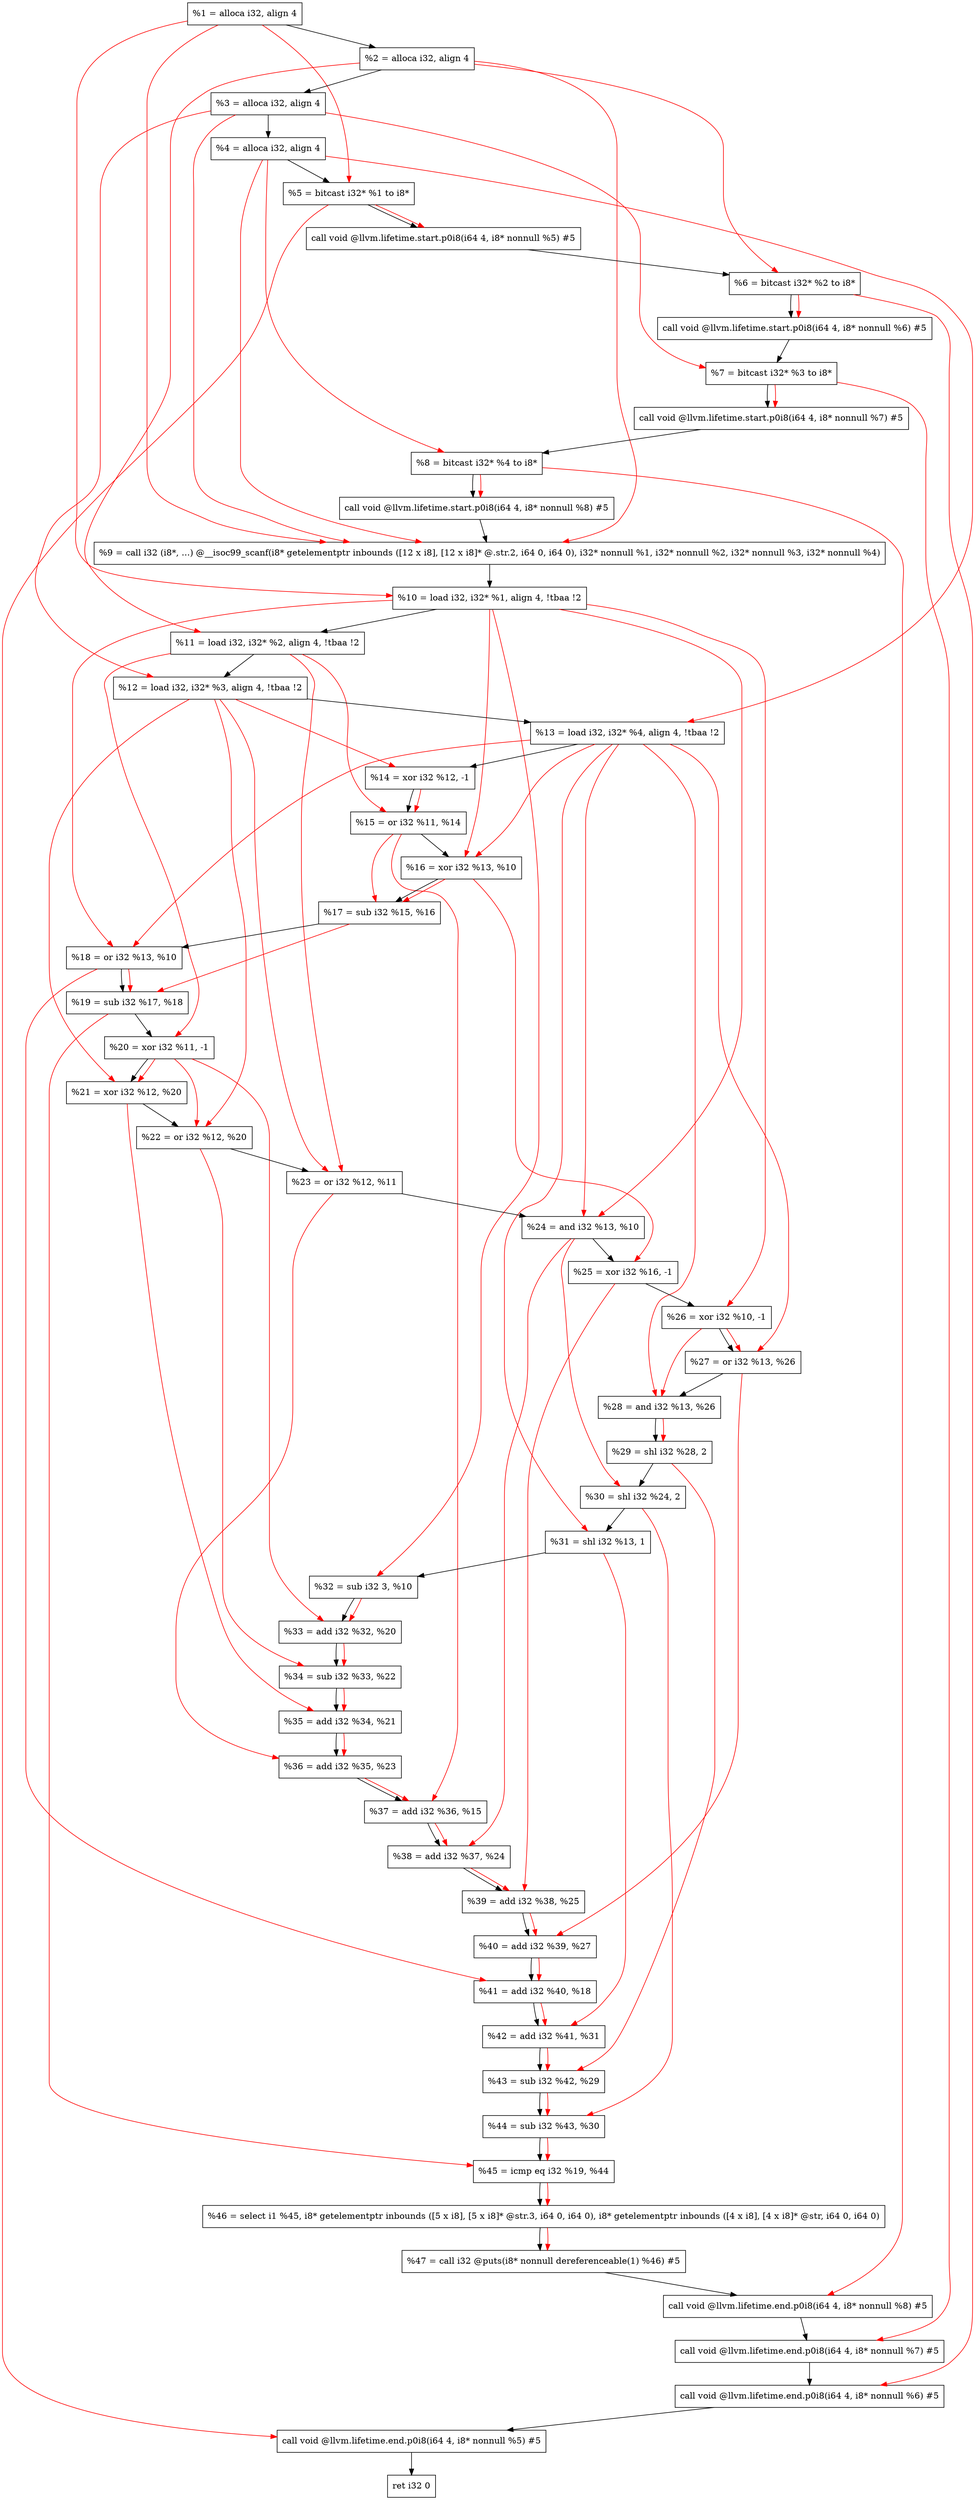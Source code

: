 digraph "DFG for'main' function" {
	Node0x16c9688[shape=record, label="  %1 = alloca i32, align 4"];
	Node0x16c9708[shape=record, label="  %2 = alloca i32, align 4"];
	Node0x16c9798[shape=record, label="  %3 = alloca i32, align 4"];
	Node0x16c97f8[shape=record, label="  %4 = alloca i32, align 4"];
	Node0x16c98a8[shape=record, label="  %5 = bitcast i32* %1 to i8*"];
	Node0x16c9cd8[shape=record, label="  call void @llvm.lifetime.start.p0i8(i64 4, i8* nonnull %5) #5"];
	Node0x16c9db8[shape=record, label="  %6 = bitcast i32* %2 to i8*"];
	Node0x16c9eb8[shape=record, label="  call void @llvm.lifetime.start.p0i8(i64 4, i8* nonnull %6) #5"];
	Node0x16c9f78[shape=record, label="  %7 = bitcast i32* %3 to i8*"];
	Node0x16ca028[shape=record, label="  call void @llvm.lifetime.start.p0i8(i64 4, i8* nonnull %7) #5"];
	Node0x16ca0e8[shape=record, label="  %8 = bitcast i32* %4 to i8*"];
	Node0x16ca198[shape=record, label="  call void @llvm.lifetime.start.p0i8(i64 4, i8* nonnull %8) #5"];
	Node0x16c49c0[shape=record, label="  %9 = call i32 (i8*, ...) @__isoc99_scanf(i8* getelementptr inbounds ([12 x i8], [12 x i8]* @.str.2, i64 0, i64 0), i32* nonnull %1, i32* nonnull %2, i32* nonnull %3, i32* nonnull %4)"];
	Node0x16ca398[shape=record, label="  %10 = load i32, i32* %1, align 4, !tbaa !2"];
	Node0x16cb308[shape=record, label="  %11 = load i32, i32* %2, align 4, !tbaa !2"];
	Node0x16cb978[shape=record, label="  %12 = load i32, i32* %3, align 4, !tbaa !2"];
	Node0x16cb9d8[shape=record, label="  %13 = load i32, i32* %4, align 4, !tbaa !2"];
	Node0x16cba50[shape=record, label="  %14 = xor i32 %12, -1"];
	Node0x16cbac0[shape=record, label="  %15 = or i32 %11, %14"];
	Node0x16cbb30[shape=record, label="  %16 = xor i32 %13, %10"];
	Node0x16cbba0[shape=record, label="  %17 = sub i32 %15, %16"];
	Node0x16cbc10[shape=record, label="  %18 = or i32 %13, %10"];
	Node0x16cbc80[shape=record, label="  %19 = sub i32 %17, %18"];
	Node0x16cbcf0[shape=record, label="  %20 = xor i32 %11, -1"];
	Node0x16cbd60[shape=record, label="  %21 = xor i32 %12, %20"];
	Node0x16cbdd0[shape=record, label="  %22 = or i32 %12, %20"];
	Node0x16cbe40[shape=record, label="  %23 = or i32 %12, %11"];
	Node0x16cbeb0[shape=record, label="  %24 = and i32 %13, %10"];
	Node0x16cbf20[shape=record, label="  %25 = xor i32 %16, -1"];
	Node0x16cbf90[shape=record, label="  %26 = xor i32 %10, -1"];
	Node0x16cc000[shape=record, label="  %27 = or i32 %13, %26"];
	Node0x16cc070[shape=record, label="  %28 = and i32 %13, %26"];
	Node0x16cc0e0[shape=record, label="  %29 = shl i32 %28, 2"];
	Node0x16cc150[shape=record, label="  %30 = shl i32 %24, 2"];
	Node0x16cc1c0[shape=record, label="  %31 = shl i32 %13, 1"];
	Node0x16cc230[shape=record, label="  %32 = sub i32 3, %10"];
	Node0x16cc2a0[shape=record, label="  %33 = add i32 %32, %20"];
	Node0x16cc310[shape=record, label="  %34 = sub i32 %33, %22"];
	Node0x16cc380[shape=record, label="  %35 = add i32 %34, %21"];
	Node0x16cc3f0[shape=record, label="  %36 = add i32 %35, %23"];
	Node0x16cc460[shape=record, label="  %37 = add i32 %36, %15"];
	Node0x16cc4d0[shape=record, label="  %38 = add i32 %37, %24"];
	Node0x16cc540[shape=record, label="  %39 = add i32 %38, %25"];
	Node0x16cc5b0[shape=record, label="  %40 = add i32 %39, %27"];
	Node0x16cc620[shape=record, label="  %41 = add i32 %40, %18"];
	Node0x16cc690[shape=record, label="  %42 = add i32 %41, %31"];
	Node0x16cc700[shape=record, label="  %43 = sub i32 %42, %29"];
	Node0x16cc770[shape=record, label="  %44 = sub i32 %43, %30"];
	Node0x16cc7e0[shape=record, label="  %45 = icmp eq i32 %19, %44"];
	Node0x16698b8[shape=record, label="  %46 = select i1 %45, i8* getelementptr inbounds ([5 x i8], [5 x i8]* @str.3, i64 0, i64 0), i8* getelementptr inbounds ([4 x i8], [4 x i8]* @str, i64 0, i64 0)"];
	Node0x16cc870[shape=record, label="  %47 = call i32 @puts(i8* nonnull dereferenceable(1) %46) #5"];
	Node0x16ccb18[shape=record, label="  call void @llvm.lifetime.end.p0i8(i64 4, i8* nonnull %8) #5"];
	Node0x16ccc78[shape=record, label="  call void @llvm.lifetime.end.p0i8(i64 4, i8* nonnull %7) #5"];
	Node0x16ccd88[shape=record, label="  call void @llvm.lifetime.end.p0i8(i64 4, i8* nonnull %6) #5"];
	Node0x16cce98[shape=record, label="  call void @llvm.lifetime.end.p0i8(i64 4, i8* nonnull %5) #5"];
	Node0x16ccf58[shape=record, label="  ret i32 0"];
	Node0x16c9688 -> Node0x16c9708;
	Node0x16c9708 -> Node0x16c9798;
	Node0x16c9798 -> Node0x16c97f8;
	Node0x16c97f8 -> Node0x16c98a8;
	Node0x16c98a8 -> Node0x16c9cd8;
	Node0x16c9cd8 -> Node0x16c9db8;
	Node0x16c9db8 -> Node0x16c9eb8;
	Node0x16c9eb8 -> Node0x16c9f78;
	Node0x16c9f78 -> Node0x16ca028;
	Node0x16ca028 -> Node0x16ca0e8;
	Node0x16ca0e8 -> Node0x16ca198;
	Node0x16ca198 -> Node0x16c49c0;
	Node0x16c49c0 -> Node0x16ca398;
	Node0x16ca398 -> Node0x16cb308;
	Node0x16cb308 -> Node0x16cb978;
	Node0x16cb978 -> Node0x16cb9d8;
	Node0x16cb9d8 -> Node0x16cba50;
	Node0x16cba50 -> Node0x16cbac0;
	Node0x16cbac0 -> Node0x16cbb30;
	Node0x16cbb30 -> Node0x16cbba0;
	Node0x16cbba0 -> Node0x16cbc10;
	Node0x16cbc10 -> Node0x16cbc80;
	Node0x16cbc80 -> Node0x16cbcf0;
	Node0x16cbcf0 -> Node0x16cbd60;
	Node0x16cbd60 -> Node0x16cbdd0;
	Node0x16cbdd0 -> Node0x16cbe40;
	Node0x16cbe40 -> Node0x16cbeb0;
	Node0x16cbeb0 -> Node0x16cbf20;
	Node0x16cbf20 -> Node0x16cbf90;
	Node0x16cbf90 -> Node0x16cc000;
	Node0x16cc000 -> Node0x16cc070;
	Node0x16cc070 -> Node0x16cc0e0;
	Node0x16cc0e0 -> Node0x16cc150;
	Node0x16cc150 -> Node0x16cc1c0;
	Node0x16cc1c0 -> Node0x16cc230;
	Node0x16cc230 -> Node0x16cc2a0;
	Node0x16cc2a0 -> Node0x16cc310;
	Node0x16cc310 -> Node0x16cc380;
	Node0x16cc380 -> Node0x16cc3f0;
	Node0x16cc3f0 -> Node0x16cc460;
	Node0x16cc460 -> Node0x16cc4d0;
	Node0x16cc4d0 -> Node0x16cc540;
	Node0x16cc540 -> Node0x16cc5b0;
	Node0x16cc5b0 -> Node0x16cc620;
	Node0x16cc620 -> Node0x16cc690;
	Node0x16cc690 -> Node0x16cc700;
	Node0x16cc700 -> Node0x16cc770;
	Node0x16cc770 -> Node0x16cc7e0;
	Node0x16cc7e0 -> Node0x16698b8;
	Node0x16698b8 -> Node0x16cc870;
	Node0x16cc870 -> Node0x16ccb18;
	Node0x16ccb18 -> Node0x16ccc78;
	Node0x16ccc78 -> Node0x16ccd88;
	Node0x16ccd88 -> Node0x16cce98;
	Node0x16cce98 -> Node0x16ccf58;
edge [color=red]
	Node0x16c9688 -> Node0x16c98a8;
	Node0x16c98a8 -> Node0x16c9cd8;
	Node0x16c9708 -> Node0x16c9db8;
	Node0x16c9db8 -> Node0x16c9eb8;
	Node0x16c9798 -> Node0x16c9f78;
	Node0x16c9f78 -> Node0x16ca028;
	Node0x16c97f8 -> Node0x16ca0e8;
	Node0x16ca0e8 -> Node0x16ca198;
	Node0x16c9688 -> Node0x16c49c0;
	Node0x16c9708 -> Node0x16c49c0;
	Node0x16c9798 -> Node0x16c49c0;
	Node0x16c97f8 -> Node0x16c49c0;
	Node0x16c9688 -> Node0x16ca398;
	Node0x16c9708 -> Node0x16cb308;
	Node0x16c9798 -> Node0x16cb978;
	Node0x16c97f8 -> Node0x16cb9d8;
	Node0x16cb978 -> Node0x16cba50;
	Node0x16cb308 -> Node0x16cbac0;
	Node0x16cba50 -> Node0x16cbac0;
	Node0x16cb9d8 -> Node0x16cbb30;
	Node0x16ca398 -> Node0x16cbb30;
	Node0x16cbac0 -> Node0x16cbba0;
	Node0x16cbb30 -> Node0x16cbba0;
	Node0x16cb9d8 -> Node0x16cbc10;
	Node0x16ca398 -> Node0x16cbc10;
	Node0x16cbba0 -> Node0x16cbc80;
	Node0x16cbc10 -> Node0x16cbc80;
	Node0x16cb308 -> Node0x16cbcf0;
	Node0x16cb978 -> Node0x16cbd60;
	Node0x16cbcf0 -> Node0x16cbd60;
	Node0x16cb978 -> Node0x16cbdd0;
	Node0x16cbcf0 -> Node0x16cbdd0;
	Node0x16cb978 -> Node0x16cbe40;
	Node0x16cb308 -> Node0x16cbe40;
	Node0x16cb9d8 -> Node0x16cbeb0;
	Node0x16ca398 -> Node0x16cbeb0;
	Node0x16cbb30 -> Node0x16cbf20;
	Node0x16ca398 -> Node0x16cbf90;
	Node0x16cb9d8 -> Node0x16cc000;
	Node0x16cbf90 -> Node0x16cc000;
	Node0x16cb9d8 -> Node0x16cc070;
	Node0x16cbf90 -> Node0x16cc070;
	Node0x16cc070 -> Node0x16cc0e0;
	Node0x16cbeb0 -> Node0x16cc150;
	Node0x16cb9d8 -> Node0x16cc1c0;
	Node0x16ca398 -> Node0x16cc230;
	Node0x16cc230 -> Node0x16cc2a0;
	Node0x16cbcf0 -> Node0x16cc2a0;
	Node0x16cc2a0 -> Node0x16cc310;
	Node0x16cbdd0 -> Node0x16cc310;
	Node0x16cc310 -> Node0x16cc380;
	Node0x16cbd60 -> Node0x16cc380;
	Node0x16cc380 -> Node0x16cc3f0;
	Node0x16cbe40 -> Node0x16cc3f0;
	Node0x16cc3f0 -> Node0x16cc460;
	Node0x16cbac0 -> Node0x16cc460;
	Node0x16cc460 -> Node0x16cc4d0;
	Node0x16cbeb0 -> Node0x16cc4d0;
	Node0x16cc4d0 -> Node0x16cc540;
	Node0x16cbf20 -> Node0x16cc540;
	Node0x16cc540 -> Node0x16cc5b0;
	Node0x16cc000 -> Node0x16cc5b0;
	Node0x16cc5b0 -> Node0x16cc620;
	Node0x16cbc10 -> Node0x16cc620;
	Node0x16cc620 -> Node0x16cc690;
	Node0x16cc1c0 -> Node0x16cc690;
	Node0x16cc690 -> Node0x16cc700;
	Node0x16cc0e0 -> Node0x16cc700;
	Node0x16cc700 -> Node0x16cc770;
	Node0x16cc150 -> Node0x16cc770;
	Node0x16cbc80 -> Node0x16cc7e0;
	Node0x16cc770 -> Node0x16cc7e0;
	Node0x16cc7e0 -> Node0x16698b8;
	Node0x16698b8 -> Node0x16cc870;
	Node0x16ca0e8 -> Node0x16ccb18;
	Node0x16c9f78 -> Node0x16ccc78;
	Node0x16c9db8 -> Node0x16ccd88;
	Node0x16c98a8 -> Node0x16cce98;
}

